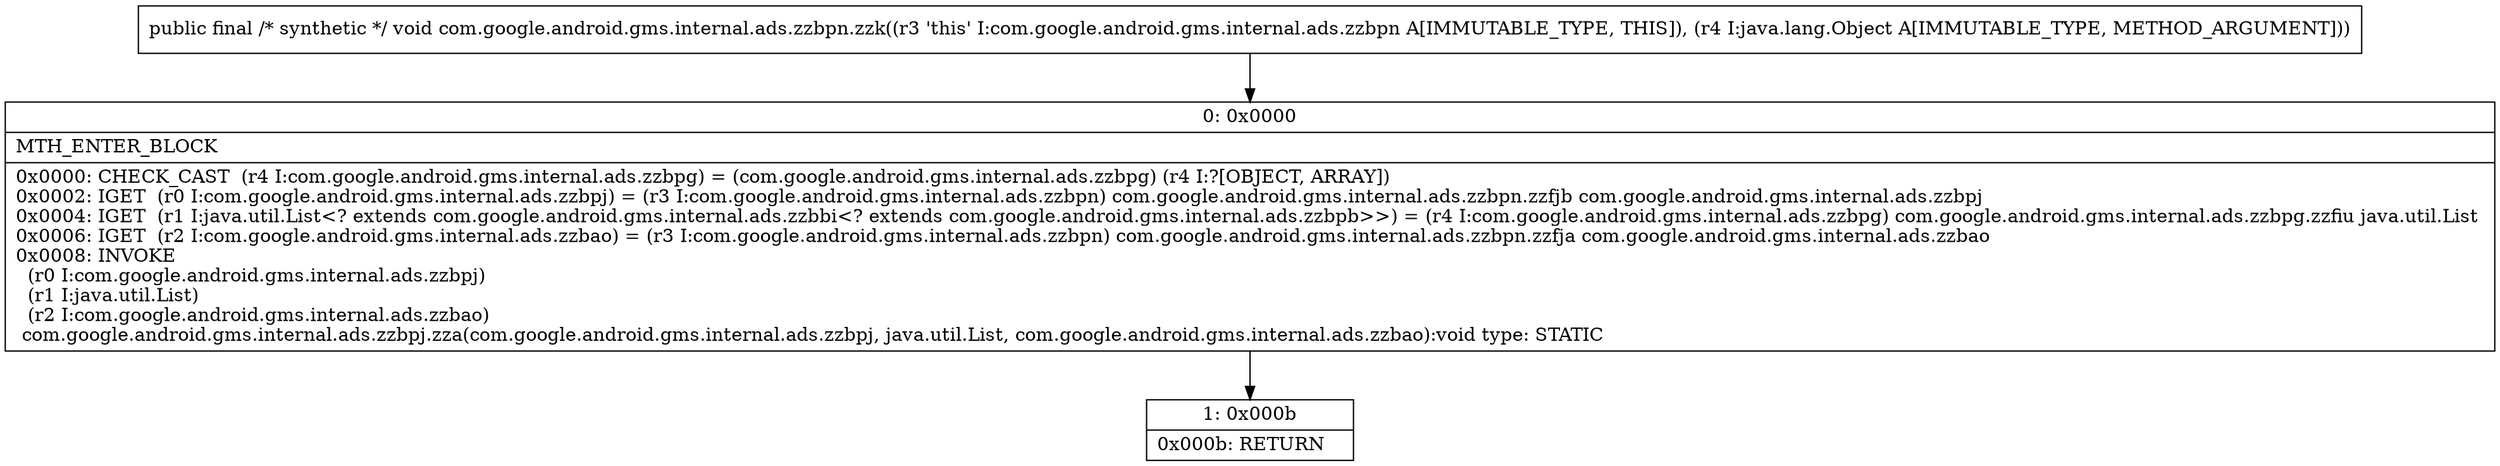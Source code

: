 digraph "CFG forcom.google.android.gms.internal.ads.zzbpn.zzk(Ljava\/lang\/Object;)V" {
Node_0 [shape=record,label="{0\:\ 0x0000|MTH_ENTER_BLOCK\l|0x0000: CHECK_CAST  (r4 I:com.google.android.gms.internal.ads.zzbpg) = (com.google.android.gms.internal.ads.zzbpg) (r4 I:?[OBJECT, ARRAY]) \l0x0002: IGET  (r0 I:com.google.android.gms.internal.ads.zzbpj) = (r3 I:com.google.android.gms.internal.ads.zzbpn) com.google.android.gms.internal.ads.zzbpn.zzfjb com.google.android.gms.internal.ads.zzbpj \l0x0004: IGET  (r1 I:java.util.List\<? extends com.google.android.gms.internal.ads.zzbbi\<? extends com.google.android.gms.internal.ads.zzbpb\>\>) = (r4 I:com.google.android.gms.internal.ads.zzbpg) com.google.android.gms.internal.ads.zzbpg.zzfiu java.util.List \l0x0006: IGET  (r2 I:com.google.android.gms.internal.ads.zzbao) = (r3 I:com.google.android.gms.internal.ads.zzbpn) com.google.android.gms.internal.ads.zzbpn.zzfja com.google.android.gms.internal.ads.zzbao \l0x0008: INVOKE  \l  (r0 I:com.google.android.gms.internal.ads.zzbpj)\l  (r1 I:java.util.List)\l  (r2 I:com.google.android.gms.internal.ads.zzbao)\l com.google.android.gms.internal.ads.zzbpj.zza(com.google.android.gms.internal.ads.zzbpj, java.util.List, com.google.android.gms.internal.ads.zzbao):void type: STATIC \l}"];
Node_1 [shape=record,label="{1\:\ 0x000b|0x000b: RETURN   \l}"];
MethodNode[shape=record,label="{public final \/* synthetic *\/ void com.google.android.gms.internal.ads.zzbpn.zzk((r3 'this' I:com.google.android.gms.internal.ads.zzbpn A[IMMUTABLE_TYPE, THIS]), (r4 I:java.lang.Object A[IMMUTABLE_TYPE, METHOD_ARGUMENT])) }"];
MethodNode -> Node_0;
Node_0 -> Node_1;
}

